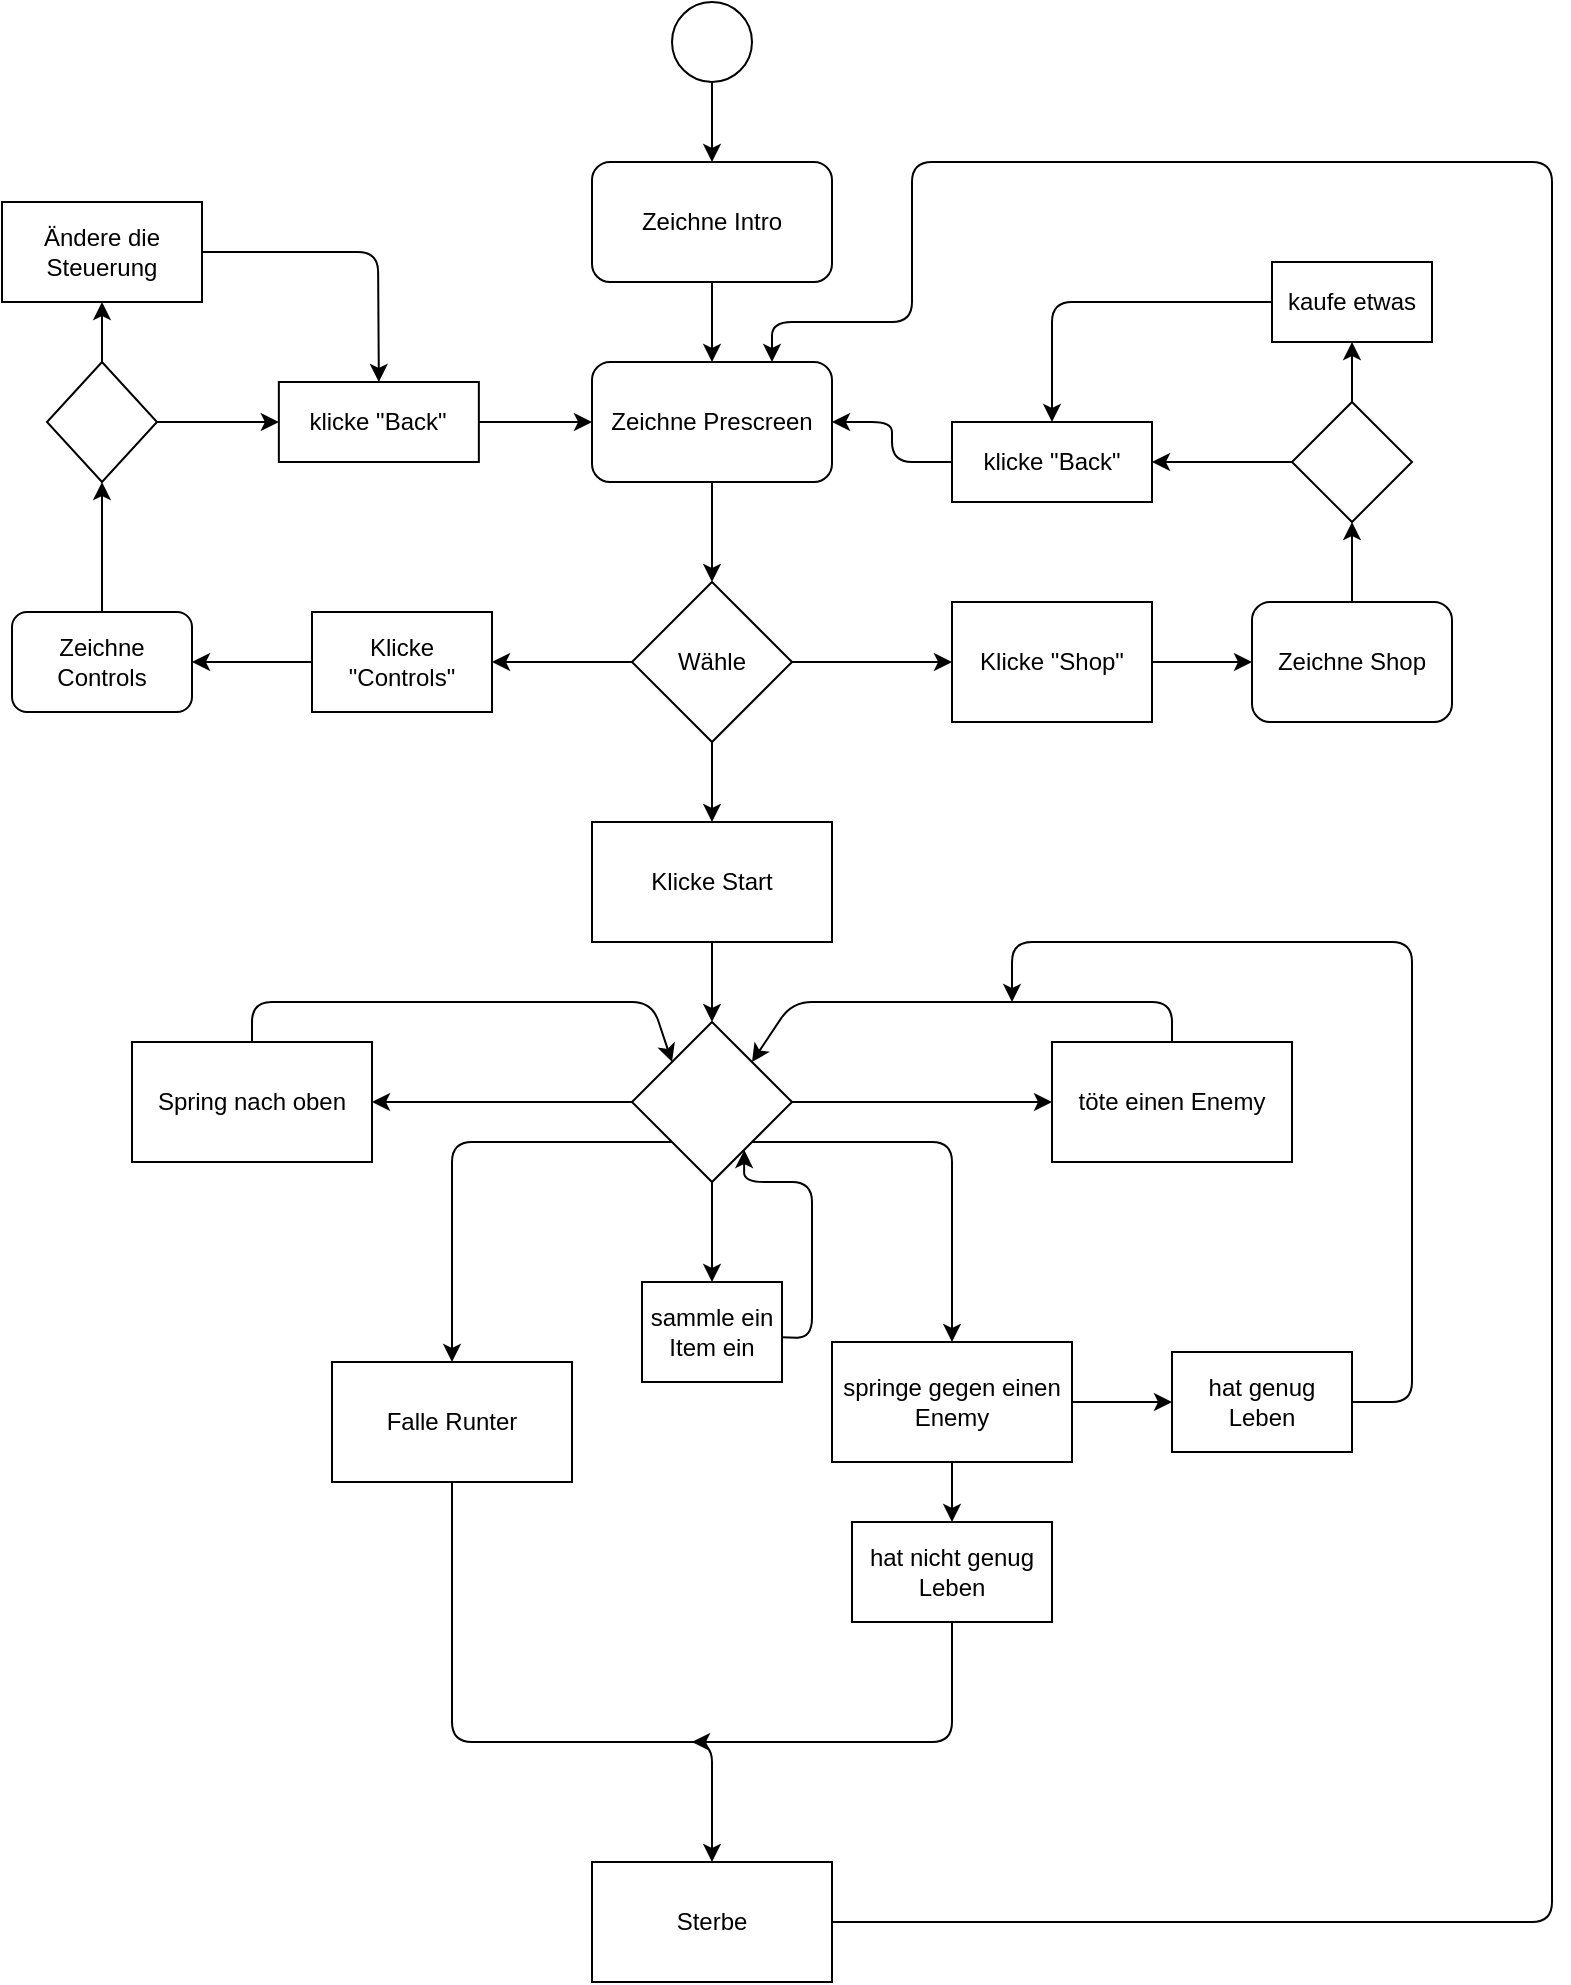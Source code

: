 <mxfile version="12.5.5" type="device"><diagram id="9Hyuc_ZUEiidee1-189k" name="Page-1"><mxGraphModel dx="1087" dy="976" grid="1" gridSize="10" guides="1" tooltips="1" connect="1" arrows="1" fold="1" page="1" pageScale="1" pageWidth="827" pageHeight="1169" math="0" shadow="0"><root><mxCell id="0"/><mxCell id="1" parent="0"/><mxCell id="d1S6oJs91Jm0LwLSjsMg-1" value="Klicke &quot;Controls&quot;" style="rounded=0;whiteSpace=wrap;html=1;" vertex="1" parent="1"><mxGeometry x="180" y="365" width="90" height="50" as="geometry"/></mxCell><mxCell id="d1S6oJs91Jm0LwLSjsMg-2" value="Wähle" style="rhombus;whiteSpace=wrap;html=1;" vertex="1" parent="1"><mxGeometry x="340" y="350" width="80" height="80" as="geometry"/></mxCell><mxCell id="d1S6oJs91Jm0LwLSjsMg-3" value="Zeichne Intro" style="rounded=1;whiteSpace=wrap;html=1;" vertex="1" parent="1"><mxGeometry x="320" y="140" width="120" height="60" as="geometry"/></mxCell><mxCell id="d1S6oJs91Jm0LwLSjsMg-4" value="Zeichne Prescreen" style="rounded=1;whiteSpace=wrap;html=1;" vertex="1" parent="1"><mxGeometry x="320" y="240" width="120" height="60" as="geometry"/></mxCell><mxCell id="d1S6oJs91Jm0LwLSjsMg-5" value="" style="endArrow=classic;html=1;exitX=0.5;exitY=1;exitDx=0;exitDy=0;entryX=0.5;entryY=0;entryDx=0;entryDy=0;" edge="1" parent="1" source="d1S6oJs91Jm0LwLSjsMg-3" target="d1S6oJs91Jm0LwLSjsMg-4"><mxGeometry width="50" height="50" relative="1" as="geometry"><mxPoint x="190" y="220" as="sourcePoint"/><mxPoint x="240" y="170" as="targetPoint"/></mxGeometry></mxCell><mxCell id="d1S6oJs91Jm0LwLSjsMg-6" value="" style="endArrow=classic;html=1;exitX=0.5;exitY=1;exitDx=0;exitDy=0;entryX=0.5;entryY=0;entryDx=0;entryDy=0;" edge="1" parent="1" source="d1S6oJs91Jm0LwLSjsMg-4" target="d1S6oJs91Jm0LwLSjsMg-2"><mxGeometry width="50" height="50" relative="1" as="geometry"><mxPoint x="200" y="360" as="sourcePoint"/><mxPoint x="250" y="310" as="targetPoint"/></mxGeometry></mxCell><mxCell id="d1S6oJs91Jm0LwLSjsMg-10" value="" style="endArrow=classic;html=1;exitX=1;exitY=0.5;exitDx=0;exitDy=0;entryX=0;entryY=0.5;entryDx=0;entryDy=0;" edge="1" parent="1" source="d1S6oJs91Jm0LwLSjsMg-2" target="d1S6oJs91Jm0LwLSjsMg-14"><mxGeometry width="50" height="50" relative="1" as="geometry"><mxPoint x="460" y="420" as="sourcePoint"/><mxPoint x="490" y="390" as="targetPoint"/></mxGeometry></mxCell><mxCell id="d1S6oJs91Jm0LwLSjsMg-12" value="" style="endArrow=classic;html=1;exitX=0;exitY=0.5;exitDx=0;exitDy=0;entryX=1;entryY=0.5;entryDx=0;entryDy=0;" edge="1" parent="1" source="d1S6oJs91Jm0LwLSjsMg-2" target="d1S6oJs91Jm0LwLSjsMg-1"><mxGeometry width="50" height="50" relative="1" as="geometry"><mxPoint x="280" y="430" as="sourcePoint"/><mxPoint x="280" y="390" as="targetPoint"/></mxGeometry></mxCell><mxCell id="d1S6oJs91Jm0LwLSjsMg-13" value="" style="endArrow=classic;html=1;exitX=0.5;exitY=1;exitDx=0;exitDy=0;entryX=0.5;entryY=0;entryDx=0;entryDy=0;" edge="1" parent="1" source="d1S6oJs91Jm0LwLSjsMg-2" target="d1S6oJs91Jm0LwLSjsMg-17"><mxGeometry width="50" height="50" relative="1" as="geometry"><mxPoint x="360" y="520" as="sourcePoint"/><mxPoint x="380" y="480" as="targetPoint"/></mxGeometry></mxCell><mxCell id="d1S6oJs91Jm0LwLSjsMg-14" value="Klicke &quot;Shop&quot;" style="rounded=0;whiteSpace=wrap;html=1;" vertex="1" parent="1"><mxGeometry x="500" y="360" width="100" height="60" as="geometry"/></mxCell><mxCell id="d1S6oJs91Jm0LwLSjsMg-17" value="Klicke Start" style="rounded=0;whiteSpace=wrap;html=1;" vertex="1" parent="1"><mxGeometry x="320" y="470" width="120" height="60" as="geometry"/></mxCell><mxCell id="d1S6oJs91Jm0LwLSjsMg-19" value="Zeichne Shop&lt;br&gt;" style="rounded=1;whiteSpace=wrap;html=1;" vertex="1" parent="1"><mxGeometry x="650" y="360" width="100" height="60" as="geometry"/></mxCell><mxCell id="d1S6oJs91Jm0LwLSjsMg-20" value="" style="endArrow=classic;html=1;exitX=1;exitY=0.5;exitDx=0;exitDy=0;entryX=0;entryY=0.5;entryDx=0;entryDy=0;" edge="1" parent="1" source="d1S6oJs91Jm0LwLSjsMg-14" target="d1S6oJs91Jm0LwLSjsMg-19"><mxGeometry width="50" height="50" relative="1" as="geometry"><mxPoint x="500" y="340" as="sourcePoint"/><mxPoint x="550" y="290" as="targetPoint"/></mxGeometry></mxCell><mxCell id="d1S6oJs91Jm0LwLSjsMg-21" value="" style="rhombus;whiteSpace=wrap;html=1;" vertex="1" parent="1"><mxGeometry x="670" y="260" width="60" height="60" as="geometry"/></mxCell><mxCell id="d1S6oJs91Jm0LwLSjsMg-22" value="" style="endArrow=classic;html=1;exitX=0.5;exitY=0;exitDx=0;exitDy=0;entryX=0.5;entryY=1;entryDx=0;entryDy=0;" edge="1" parent="1" source="d1S6oJs91Jm0LwLSjsMg-19" target="d1S6oJs91Jm0LwLSjsMg-21"><mxGeometry width="50" height="50" relative="1" as="geometry"><mxPoint x="590" y="340" as="sourcePoint"/><mxPoint x="640" y="290" as="targetPoint"/></mxGeometry></mxCell><mxCell id="d1S6oJs91Jm0LwLSjsMg-23" value="kaufe etwas" style="rounded=0;whiteSpace=wrap;html=1;" vertex="1" parent="1"><mxGeometry x="660" y="190" width="80" height="40" as="geometry"/></mxCell><mxCell id="d1S6oJs91Jm0LwLSjsMg-24" value="" style="endArrow=classic;html=1;exitX=0.5;exitY=0;exitDx=0;exitDy=0;entryX=0.5;entryY=1;entryDx=0;entryDy=0;" edge="1" parent="1" source="d1S6oJs91Jm0LwLSjsMg-21" target="d1S6oJs91Jm0LwLSjsMg-23"><mxGeometry width="50" height="50" relative="1" as="geometry"><mxPoint x="570" y="290" as="sourcePoint"/><mxPoint x="620" y="240" as="targetPoint"/></mxGeometry></mxCell><mxCell id="d1S6oJs91Jm0LwLSjsMg-25" value="klicke &quot;Back&quot;" style="rounded=0;whiteSpace=wrap;html=1;" vertex="1" parent="1"><mxGeometry x="500" y="270" width="100" height="40" as="geometry"/></mxCell><mxCell id="d1S6oJs91Jm0LwLSjsMg-28" value="" style="endArrow=classic;html=1;exitX=0;exitY=0.5;exitDx=0;exitDy=0;entryX=1;entryY=0.5;entryDx=0;entryDy=0;" edge="1" parent="1" source="d1S6oJs91Jm0LwLSjsMg-21" target="d1S6oJs91Jm0LwLSjsMg-25"><mxGeometry width="50" height="50" relative="1" as="geometry"><mxPoint x="620" y="280" as="sourcePoint"/><mxPoint x="670" y="230" as="targetPoint"/></mxGeometry></mxCell><mxCell id="d1S6oJs91Jm0LwLSjsMg-29" value="" style="endArrow=classic;html=1;exitX=0;exitY=0.5;exitDx=0;exitDy=0;entryX=0.5;entryY=0;entryDx=0;entryDy=0;" edge="1" parent="1" source="d1S6oJs91Jm0LwLSjsMg-23" target="d1S6oJs91Jm0LwLSjsMg-25"><mxGeometry width="50" height="50" relative="1" as="geometry"><mxPoint x="570" y="230" as="sourcePoint"/><mxPoint x="620" y="180" as="targetPoint"/><Array as="points"><mxPoint x="550" y="210"/></Array></mxGeometry></mxCell><mxCell id="d1S6oJs91Jm0LwLSjsMg-31" value="" style="endArrow=classic;html=1;exitX=0;exitY=0.5;exitDx=0;exitDy=0;entryX=1;entryY=0.5;entryDx=0;entryDy=0;" edge="1" parent="1" source="d1S6oJs91Jm0LwLSjsMg-25" target="d1S6oJs91Jm0LwLSjsMg-4"><mxGeometry width="50" height="50" relative="1" as="geometry"><mxPoint x="460" y="380" as="sourcePoint"/><mxPoint x="510" y="330" as="targetPoint"/><Array as="points"><mxPoint x="470" y="290"/><mxPoint x="470" y="270"/></Array></mxGeometry></mxCell><mxCell id="d1S6oJs91Jm0LwLSjsMg-32" value="" style="rhombus;whiteSpace=wrap;html=1;" vertex="1" parent="1"><mxGeometry x="47.5" y="240" width="55" height="60" as="geometry"/></mxCell><mxCell id="d1S6oJs91Jm0LwLSjsMg-33" value="Zeichne Controls" style="rounded=1;whiteSpace=wrap;html=1;" vertex="1" parent="1"><mxGeometry x="30" y="365" width="90" height="50" as="geometry"/></mxCell><mxCell id="d1S6oJs91Jm0LwLSjsMg-34" value="" style="endArrow=classic;html=1;exitX=0;exitY=0.5;exitDx=0;exitDy=0;entryX=1;entryY=0.5;entryDx=0;entryDy=0;" edge="1" parent="1" source="d1S6oJs91Jm0LwLSjsMg-1" target="d1S6oJs91Jm0LwLSjsMg-33"><mxGeometry width="50" height="50" relative="1" as="geometry"><mxPoint x="80" y="490" as="sourcePoint"/><mxPoint x="130" y="440" as="targetPoint"/></mxGeometry></mxCell><mxCell id="d1S6oJs91Jm0LwLSjsMg-35" value="" style="endArrow=classic;html=1;exitX=0.5;exitY=0;exitDx=0;exitDy=0;entryX=0.5;entryY=1;entryDx=0;entryDy=0;" edge="1" parent="1" source="d1S6oJs91Jm0LwLSjsMg-33" target="d1S6oJs91Jm0LwLSjsMg-32"><mxGeometry width="50" height="50" relative="1" as="geometry"><mxPoint x="130" y="360" as="sourcePoint"/><mxPoint x="180" y="310" as="targetPoint"/></mxGeometry></mxCell><mxCell id="d1S6oJs91Jm0LwLSjsMg-36" value="Ändere die Steuerung" style="rounded=0;whiteSpace=wrap;html=1;" vertex="1" parent="1"><mxGeometry x="25" y="160" width="100" height="50" as="geometry"/></mxCell><mxCell id="d1S6oJs91Jm0LwLSjsMg-37" value="" style="endArrow=classic;html=1;exitX=0.5;exitY=0;exitDx=0;exitDy=0;entryX=0.5;entryY=1;entryDx=0;entryDy=0;" edge="1" parent="1" source="d1S6oJs91Jm0LwLSjsMg-32" target="d1S6oJs91Jm0LwLSjsMg-36"><mxGeometry width="50" height="50" relative="1" as="geometry"><mxPoint x="100" y="250" as="sourcePoint"/><mxPoint x="150" y="200" as="targetPoint"/></mxGeometry></mxCell><mxCell id="d1S6oJs91Jm0LwLSjsMg-39" value="klicke &quot;Back&quot;" style="rounded=0;whiteSpace=wrap;html=1;" vertex="1" parent="1"><mxGeometry x="163.43" y="250" width="100" height="40" as="geometry"/></mxCell><mxCell id="d1S6oJs91Jm0LwLSjsMg-40" value="" style="endArrow=classic;html=1;exitX=1;exitY=0.5;exitDx=0;exitDy=0;entryX=0;entryY=0.5;entryDx=0;entryDy=0;" edge="1" parent="1" source="d1S6oJs91Jm0LwLSjsMg-32" target="d1S6oJs91Jm0LwLSjsMg-39"><mxGeometry width="50" height="50" relative="1" as="geometry"><mxPoint x="160" y="240" as="sourcePoint"/><mxPoint x="210" y="190" as="targetPoint"/></mxGeometry></mxCell><mxCell id="d1S6oJs91Jm0LwLSjsMg-41" value="" style="endArrow=classic;html=1;exitX=1;exitY=0.5;exitDx=0;exitDy=0;entryX=0;entryY=0.5;entryDx=0;entryDy=0;" edge="1" parent="1" source="d1S6oJs91Jm0LwLSjsMg-39" target="d1S6oJs91Jm0LwLSjsMg-4"><mxGeometry width="50" height="50" relative="1" as="geometry"><mxPoint x="270" y="250" as="sourcePoint"/><mxPoint x="320" y="200" as="targetPoint"/></mxGeometry></mxCell><mxCell id="d1S6oJs91Jm0LwLSjsMg-42" value="" style="endArrow=classic;html=1;exitX=1;exitY=0.5;exitDx=0;exitDy=0;entryX=0.5;entryY=0;entryDx=0;entryDy=0;" edge="1" parent="1" source="d1S6oJs91Jm0LwLSjsMg-36" target="d1S6oJs91Jm0LwLSjsMg-39"><mxGeometry width="50" height="50" relative="1" as="geometry"><mxPoint x="180" y="160" as="sourcePoint"/><mxPoint x="230" y="110" as="targetPoint"/><Array as="points"><mxPoint x="213" y="185"/></Array></mxGeometry></mxCell><mxCell id="d1S6oJs91Jm0LwLSjsMg-43" value="" style="ellipse;whiteSpace=wrap;html=1;aspect=fixed;" vertex="1" parent="1"><mxGeometry x="360" y="60" width="40" height="40" as="geometry"/></mxCell><mxCell id="d1S6oJs91Jm0LwLSjsMg-44" value="" style="endArrow=classic;html=1;exitX=0.5;exitY=1;exitDx=0;exitDy=0;" edge="1" parent="1" source="d1S6oJs91Jm0LwLSjsMg-43" target="d1S6oJs91Jm0LwLSjsMg-3"><mxGeometry width="50" height="50" relative="1" as="geometry"><mxPoint x="220" y="80" as="sourcePoint"/><mxPoint x="270" y="30" as="targetPoint"/></mxGeometry></mxCell><mxCell id="d1S6oJs91Jm0LwLSjsMg-49" value="" style="rhombus;whiteSpace=wrap;html=1;fillColor=#FFFFFF;" vertex="1" parent="1"><mxGeometry x="340" y="570" width="80" height="80" as="geometry"/></mxCell><mxCell id="d1S6oJs91Jm0LwLSjsMg-50" value="" style="endArrow=classic;html=1;exitX=0.5;exitY=1;exitDx=0;exitDy=0;entryX=0.5;entryY=0;entryDx=0;entryDy=0;" edge="1" parent="1" source="d1S6oJs91Jm0LwLSjsMg-17" target="d1S6oJs91Jm0LwLSjsMg-49"><mxGeometry width="50" height="50" relative="1" as="geometry"><mxPoint x="210" y="620" as="sourcePoint"/><mxPoint x="260" y="570" as="targetPoint"/></mxGeometry></mxCell><mxCell id="d1S6oJs91Jm0LwLSjsMg-54" value="Falle Runter&lt;br&gt;" style="rounded=0;whiteSpace=wrap;html=1;fillColor=#FFFFFF;" vertex="1" parent="1"><mxGeometry x="190" y="740" width="120" height="60" as="geometry"/></mxCell><mxCell id="d1S6oJs91Jm0LwLSjsMg-55" value="" style="endArrow=classic;html=1;exitX=0;exitY=1;exitDx=0;exitDy=0;entryX=0.5;entryY=0;entryDx=0;entryDy=0;" edge="1" parent="1" source="d1S6oJs91Jm0LwLSjsMg-49" target="d1S6oJs91Jm0LwLSjsMg-54"><mxGeometry width="50" height="50" relative="1" as="geometry"><mxPoint x="240" y="700" as="sourcePoint"/><mxPoint x="290" y="650" as="targetPoint"/><Array as="points"><mxPoint x="250" y="630"/></Array></mxGeometry></mxCell><mxCell id="d1S6oJs91Jm0LwLSjsMg-66" value="" style="endArrow=classic;html=1;exitX=0;exitY=0.5;exitDx=0;exitDy=0;entryX=1;entryY=0.5;entryDx=0;entryDy=0;" edge="1" parent="1" source="d1S6oJs91Jm0LwLSjsMg-49" target="d1S6oJs91Jm0LwLSjsMg-67"><mxGeometry width="50" height="50" relative="1" as="geometry"><mxPoint x="150" y="640" as="sourcePoint"/><mxPoint x="220" y="610" as="targetPoint"/></mxGeometry></mxCell><mxCell id="d1S6oJs91Jm0LwLSjsMg-67" value="Spring nach oben" style="rounded=0;whiteSpace=wrap;html=1;fillColor=#FFFFFF;" vertex="1" parent="1"><mxGeometry x="90" y="580" width="120" height="60" as="geometry"/></mxCell><mxCell id="d1S6oJs91Jm0LwLSjsMg-69" value="" style="endArrow=classic;html=1;exitX=0.5;exitY=0;exitDx=0;exitDy=0;entryX=0;entryY=0;entryDx=0;entryDy=0;" edge="1" parent="1" source="d1S6oJs91Jm0LwLSjsMg-67" target="d1S6oJs91Jm0LwLSjsMg-49"><mxGeometry width="50" height="50" relative="1" as="geometry"><mxPoint x="180" y="525" as="sourcePoint"/><mxPoint x="150" y="680" as="targetPoint"/><Array as="points"><mxPoint x="150" y="560"/><mxPoint x="240" y="560"/><mxPoint x="350" y="560"/></Array></mxGeometry></mxCell><mxCell id="d1S6oJs91Jm0LwLSjsMg-73" value="töte einen Enemy" style="rounded=0;whiteSpace=wrap;html=1;fillColor=#FFFFFF;" vertex="1" parent="1"><mxGeometry x="550" y="580" width="120" height="60" as="geometry"/></mxCell><mxCell id="d1S6oJs91Jm0LwLSjsMg-74" value="" style="endArrow=classic;html=1;exitX=1;exitY=0.5;exitDx=0;exitDy=0;entryX=0;entryY=0.5;entryDx=0;entryDy=0;" edge="1" parent="1" source="d1S6oJs91Jm0LwLSjsMg-49" target="d1S6oJs91Jm0LwLSjsMg-73"><mxGeometry width="50" height="50" relative="1" as="geometry"><mxPoint x="510" y="740" as="sourcePoint"/><mxPoint x="560" y="690" as="targetPoint"/></mxGeometry></mxCell><mxCell id="d1S6oJs91Jm0LwLSjsMg-75" value="" style="endArrow=classic;html=1;entryX=1;entryY=0;entryDx=0;entryDy=0;exitX=0.5;exitY=0;exitDx=0;exitDy=0;" edge="1" parent="1" source="d1S6oJs91Jm0LwLSjsMg-73" target="d1S6oJs91Jm0LwLSjsMg-49"><mxGeometry width="50" height="50" relative="1" as="geometry"><mxPoint x="560" y="580" as="sourcePoint"/><mxPoint x="570" y="700" as="targetPoint"/><Array as="points"><mxPoint x="610" y="560"/><mxPoint x="450" y="560"/><mxPoint x="420" y="560"/></Array></mxGeometry></mxCell><mxCell id="d1S6oJs91Jm0LwLSjsMg-77" value="" style="endArrow=classic;html=1;exitX=1;exitY=1;exitDx=0;exitDy=0;entryX=0.5;entryY=0;entryDx=0;entryDy=0;" edge="1" parent="1" source="d1S6oJs91Jm0LwLSjsMg-49" target="d1S6oJs91Jm0LwLSjsMg-78"><mxGeometry width="50" height="50" relative="1" as="geometry"><mxPoint x="410" y="690" as="sourcePoint"/><mxPoint x="460" y="640" as="targetPoint"/><Array as="points"><mxPoint x="500" y="630"/></Array></mxGeometry></mxCell><mxCell id="d1S6oJs91Jm0LwLSjsMg-78" value="springe gegen einen Enemy" style="rounded=0;whiteSpace=wrap;html=1;fillColor=#FFFFFF;" vertex="1" parent="1"><mxGeometry x="440" y="730" width="120" height="60" as="geometry"/></mxCell><mxCell id="d1S6oJs91Jm0LwLSjsMg-79" value="hat genug Leben" style="rounded=0;whiteSpace=wrap;html=1;fillColor=#FFFFFF;" vertex="1" parent="1"><mxGeometry x="610" y="735" width="90" height="50" as="geometry"/></mxCell><mxCell id="d1S6oJs91Jm0LwLSjsMg-80" value="" style="endArrow=classic;html=1;exitX=1;exitY=0.5;exitDx=0;exitDy=0;entryX=0;entryY=0.5;entryDx=0;entryDy=0;" edge="1" parent="1" source="d1S6oJs91Jm0LwLSjsMg-78" target="d1S6oJs91Jm0LwLSjsMg-79"><mxGeometry width="50" height="50" relative="1" as="geometry"><mxPoint x="490" y="940" as="sourcePoint"/><mxPoint x="540" y="890" as="targetPoint"/></mxGeometry></mxCell><mxCell id="d1S6oJs91Jm0LwLSjsMg-81" value="" style="endArrow=classic;html=1;exitX=1;exitY=0.5;exitDx=0;exitDy=0;" edge="1" parent="1" source="d1S6oJs91Jm0LwLSjsMg-79"><mxGeometry width="50" height="50" relative="1" as="geometry"><mxPoint x="490" y="930" as="sourcePoint"/><mxPoint x="530" y="560" as="targetPoint"/><Array as="points"><mxPoint x="730" y="760"/><mxPoint x="730" y="530"/><mxPoint x="530" y="530"/></Array></mxGeometry></mxCell><mxCell id="d1S6oJs91Jm0LwLSjsMg-82" value="hat nicht genug Leben" style="rounded=0;whiteSpace=wrap;html=1;fillColor=#FFFFFF;" vertex="1" parent="1"><mxGeometry x="450" y="820" width="100" height="50" as="geometry"/></mxCell><mxCell id="d1S6oJs91Jm0LwLSjsMg-83" value="" style="endArrow=classic;html=1;exitX=0.5;exitY=1;exitDx=0;exitDy=0;entryX=0.5;entryY=0;entryDx=0;entryDy=0;" edge="1" parent="1" source="d1S6oJs91Jm0LwLSjsMg-78" target="d1S6oJs91Jm0LwLSjsMg-82"><mxGeometry width="50" height="50" relative="1" as="geometry"><mxPoint x="390" y="1000" as="sourcePoint"/><mxPoint x="440" y="950" as="targetPoint"/></mxGeometry></mxCell><mxCell id="d1S6oJs91Jm0LwLSjsMg-84" value="Sterbe" style="rounded=0;whiteSpace=wrap;html=1;fillColor=#FFFFFF;" vertex="1" parent="1"><mxGeometry x="320" y="990" width="120" height="60" as="geometry"/></mxCell><mxCell id="d1S6oJs91Jm0LwLSjsMg-86" value="" style="endArrow=classic;html=1;exitX=0.5;exitY=1;exitDx=0;exitDy=0;entryX=0.5;entryY=0;entryDx=0;entryDy=0;" edge="1" parent="1" source="d1S6oJs91Jm0LwLSjsMg-54" target="d1S6oJs91Jm0LwLSjsMg-84"><mxGeometry width="50" height="50" relative="1" as="geometry"><mxPoint x="250" y="930" as="sourcePoint"/><mxPoint x="300" y="880" as="targetPoint"/><Array as="points"><mxPoint x="250" y="930"/><mxPoint x="380" y="930"/></Array></mxGeometry></mxCell><mxCell id="d1S6oJs91Jm0LwLSjsMg-87" value="" style="endArrow=classic;html=1;exitX=0.5;exitY=1;exitDx=0;exitDy=0;" edge="1" parent="1" source="d1S6oJs91Jm0LwLSjsMg-82"><mxGeometry width="50" height="50" relative="1" as="geometry"><mxPoint x="510" y="940" as="sourcePoint"/><mxPoint x="370" y="930" as="targetPoint"/><Array as="points"><mxPoint x="500" y="930"/><mxPoint x="380" y="930"/></Array></mxGeometry></mxCell><mxCell id="d1S6oJs91Jm0LwLSjsMg-88" value="" style="endArrow=classic;html=1;exitX=1;exitY=0.5;exitDx=0;exitDy=0;entryX=0.75;entryY=0;entryDx=0;entryDy=0;" edge="1" parent="1" source="d1S6oJs91Jm0LwLSjsMg-84" target="d1S6oJs91Jm0LwLSjsMg-4"><mxGeometry width="50" height="50" relative="1" as="geometry"><mxPoint x="540" y="1070" as="sourcePoint"/><mxPoint x="800" y="100" as="targetPoint"/><Array as="points"><mxPoint x="800" y="1020"/><mxPoint x="800" y="140"/><mxPoint x="480" y="140"/><mxPoint x="480" y="220"/><mxPoint x="410" y="220"/></Array></mxGeometry></mxCell><mxCell id="d1S6oJs91Jm0LwLSjsMg-89" value="sammle ein Item ein" style="rounded=0;whiteSpace=wrap;html=1;fillColor=#FFFFFF;" vertex="1" parent="1"><mxGeometry x="345" y="700" width="70" height="50" as="geometry"/></mxCell><mxCell id="d1S6oJs91Jm0LwLSjsMg-90" value="" style="endArrow=classic;html=1;exitX=0.5;exitY=1;exitDx=0;exitDy=0;entryX=0.5;entryY=0;entryDx=0;entryDy=0;" edge="1" parent="1" source="d1S6oJs91Jm0LwLSjsMg-49" target="d1S6oJs91Jm0LwLSjsMg-89"><mxGeometry width="50" height="50" relative="1" as="geometry"><mxPoint x="330" y="730" as="sourcePoint"/><mxPoint x="380" y="680" as="targetPoint"/></mxGeometry></mxCell><mxCell id="d1S6oJs91Jm0LwLSjsMg-92" value="" style="endArrow=classic;html=1;exitX=0.998;exitY=0.553;exitDx=0;exitDy=0;exitPerimeter=0;entryX=0.702;entryY=0.8;entryDx=0;entryDy=0;entryPerimeter=0;" edge="1" parent="1" source="d1S6oJs91Jm0LwLSjsMg-89" target="d1S6oJs91Jm0LwLSjsMg-49"><mxGeometry width="50" height="50" relative="1" as="geometry"><mxPoint x="430" y="720" as="sourcePoint"/><mxPoint x="480" y="670" as="targetPoint"/><Array as="points"><mxPoint x="430" y="728"/><mxPoint x="430" y="650"/><mxPoint x="396" y="650"/></Array></mxGeometry></mxCell></root></mxGraphModel></diagram></mxfile>